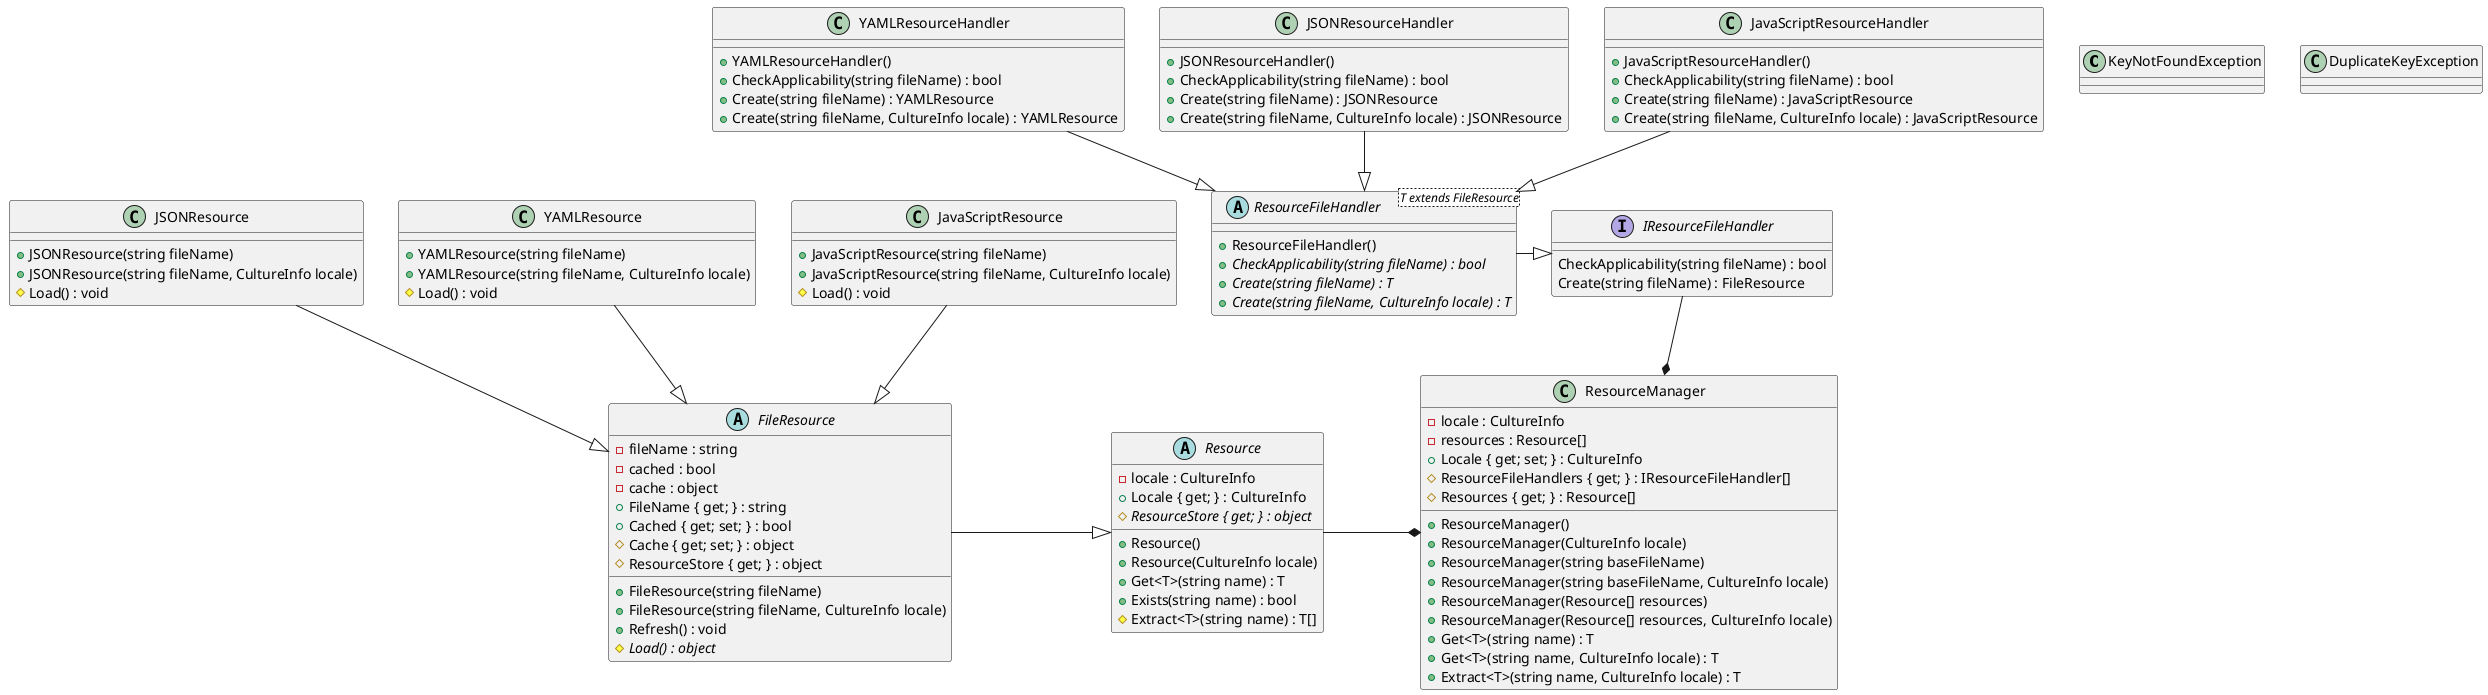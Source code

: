 @startuml ResourceManager.js
class KeyNotFoundException
{
}

class DuplicateKeyException
{
}

abstract class Resource
{
    - locale : CultureInfo
    + Resource()
    + Resource(CultureInfo locale)
    + Locale { get; } : CultureInfo
    # {abstract} ResourceStore { get; } : object
    + Get<T>(string name) : T
    + Exists(string name) : bool
    # Extract<T>(string name) : T[]
}

FileResource -|> Resource

abstract class FileResource
{
    - fileName : string
    - cached : bool
    - cache : object
    + FileResource(string fileName)
    + FileResource(string fileName, CultureInfo locale)
    + FileName { get; } : string
    + Cached { get; set; } : bool
    # Cache { get; set; } : object
    # ResourceStore { get; } : object
    + Refresh() : void
    # {abstract} Load() : object
}

JSONResource --|> FileResource

class JSONResource
{
    + JSONResource(string fileName)
    + JSONResource(string fileName, CultureInfo locale)
    # Load() : void
}

YAMLResource --|> FileResource

class YAMLResource
{
    + YAMLResource(string fileName)
    + YAMLResource(string fileName, CultureInfo locale)
    # Load() : void
}

JavaScriptResource --|> FileResource

class JavaScriptResource
{
    + JavaScriptResource(string fileName)
    + JavaScriptResource(string fileName, CultureInfo locale)
    # Load() : void
}

interface IResourceFileHandler
{
    CheckApplicability(string fileName) : bool
    Create(string fileName) : FileResource
}

ResourceFileHandler -|> IResourceFileHandler

abstract class ResourceFileHandler<T extends FileResource>
{
    + ResourceFileHandler()
    + {abstract} CheckApplicability(string fileName) : bool
    + {abstract} Create(string fileName) : T
    + {abstract} Create(string fileName, CultureInfo locale) : T
}

YAMLResourceHandler --|> ResourceFileHandler

class YAMLResourceHandler
{
    + YAMLResourceHandler()
    + CheckApplicability(string fileName) : bool
    + Create(string fileName) : YAMLResource
    + Create(string fileName, CultureInfo locale) : YAMLResource
}

JSONResourceHandler --|> ResourceFileHandler

class JSONResourceHandler
{
    + JSONResourceHandler()
    + CheckApplicability(string fileName) : bool
    + Create(string fileName) : JSONResource
    + Create(string fileName, CultureInfo locale) : JSONResource
}

JavaScriptResourceHandler --|> ResourceFileHandler

class JavaScriptResourceHandler
{
    + JavaScriptResourceHandler()
    + CheckApplicability(string fileName) : bool
    + Create(string fileName) : JavaScriptResource
    + Create(string fileName, CultureInfo locale) : JavaScriptResource
}

Resource -* ResourceManager
IResourceFileHandler --* ResourceManager

class ResourceManager
{
    - locale : CultureInfo
    - resources : Resource[]
    + ResourceManager()
    + ResourceManager(CultureInfo locale)
    + ResourceManager(string baseFileName)
    + ResourceManager(string baseFileName, CultureInfo locale)
    + ResourceManager(Resource[] resources)
    + ResourceManager(Resource[] resources, CultureInfo locale)
    + Locale { get; set; } : CultureInfo
    # ResourceFileHandlers { get; } : IResourceFileHandler[]
    # Resources { get; } : Resource[]
    + Get<T>(string name) : T
    + Get<T>(string name, CultureInfo locale) : T
    + Extract<T>(string name, CultureInfo locale) : T
}
@enduml